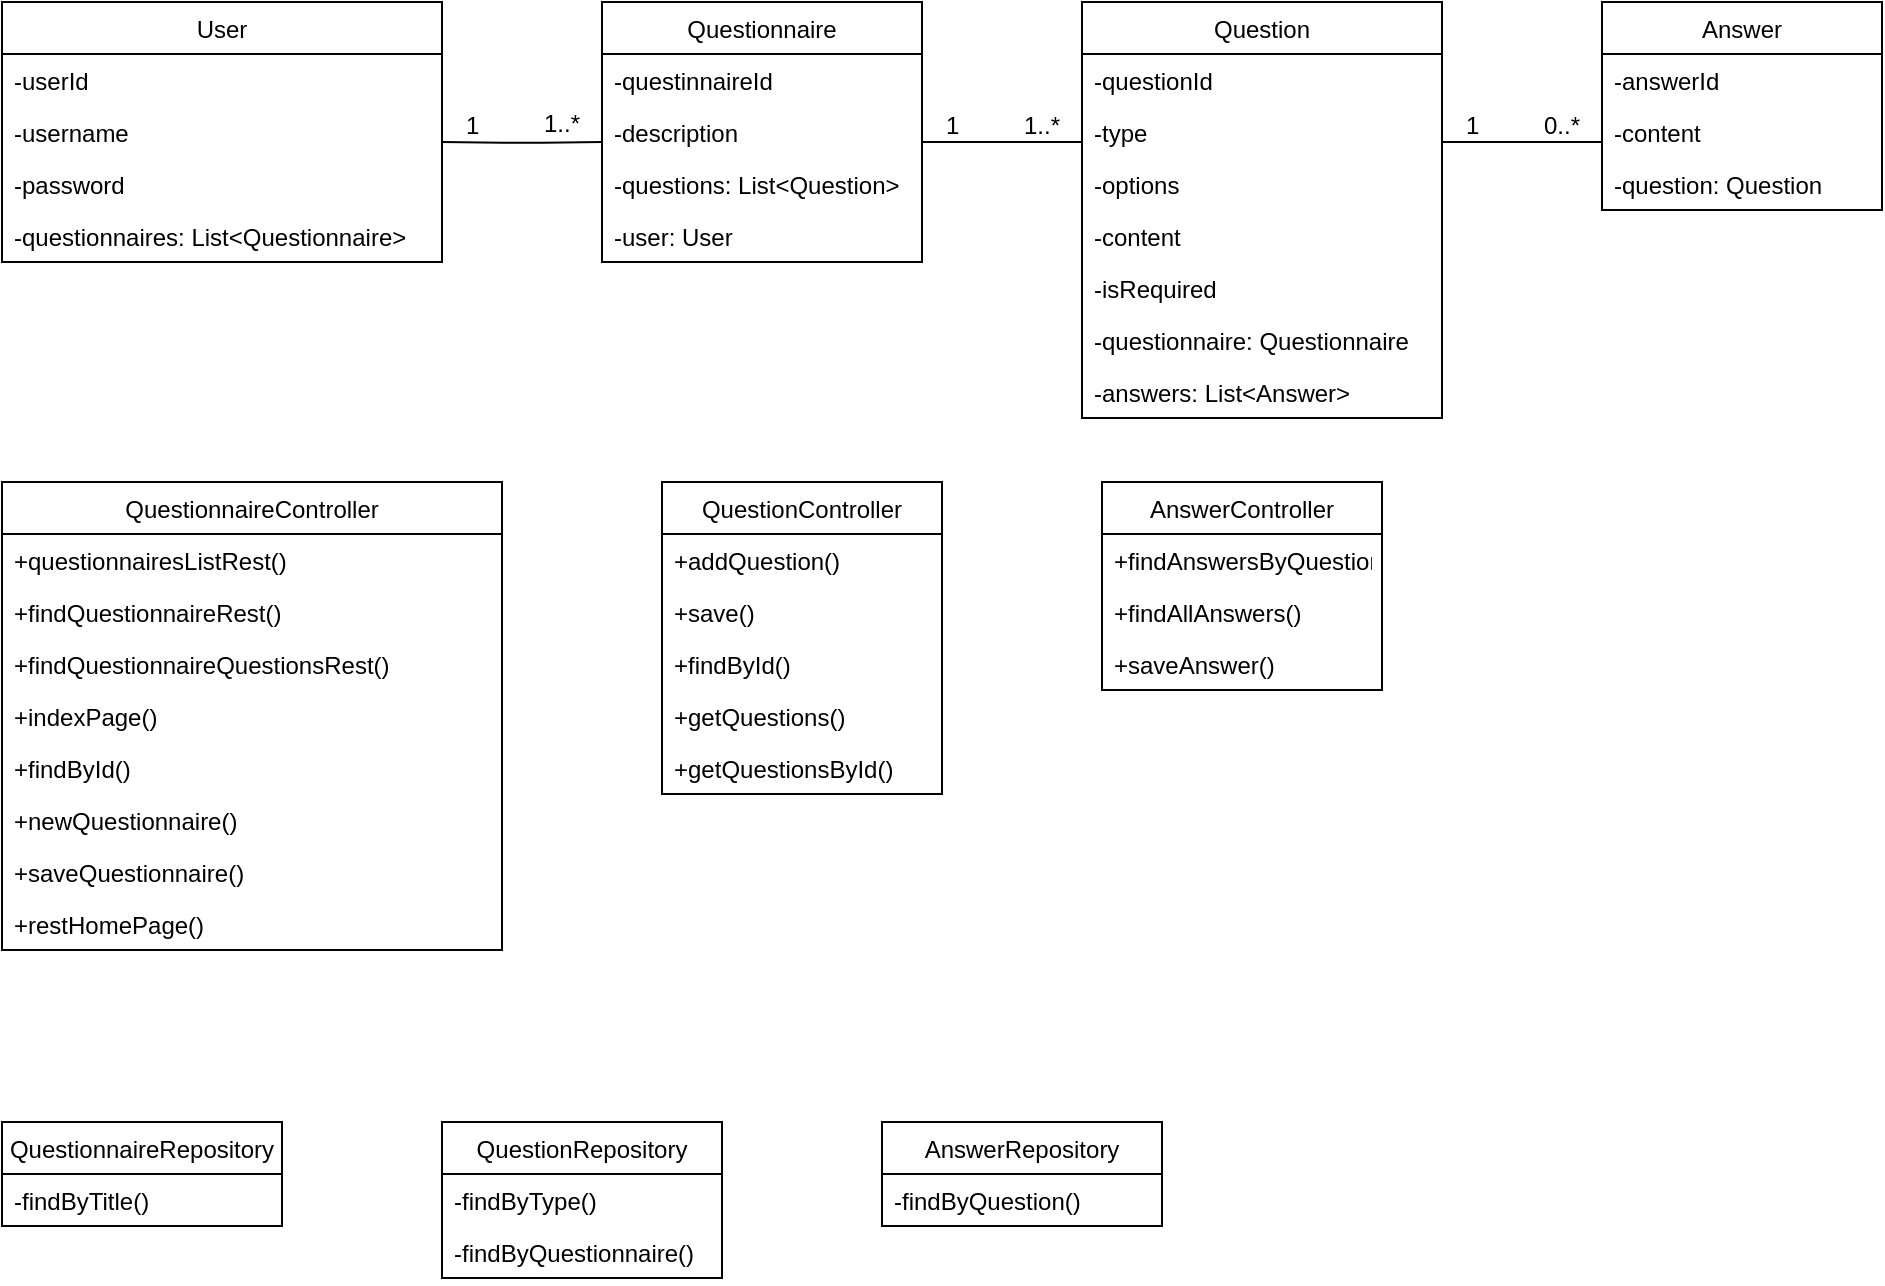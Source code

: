 <mxfile version="13.0.3" type="device"><diagram id="slWQvlrXNHQrbF5iOG3t" name="Page-1"><mxGraphModel dx="1249" dy="850" grid="1" gridSize="10" guides="1" tooltips="1" connect="1" arrows="1" fold="1" page="1" pageScale="1" pageWidth="1169" pageHeight="827" math="0" shadow="0"><root><mxCell id="0"/><mxCell id="1" parent="0"/><mxCell id="EDBI-Jvl9EPdemdqw7h8-5" value="Questionnaire" style="swimlane;fontStyle=0;childLayout=stackLayout;horizontal=1;startSize=26;fillColor=none;horizontalStack=0;resizeParent=1;resizeParentMax=0;resizeLast=0;collapsible=1;marginBottom=0;" parent="1" vertex="1"><mxGeometry x="320" y="40" width="160" height="130" as="geometry"/></mxCell><mxCell id="EDBI-Jvl9EPdemdqw7h8-6" value="-questinnaireId" style="text;strokeColor=none;fillColor=none;align=left;verticalAlign=top;spacingLeft=4;spacingRight=4;overflow=hidden;rotatable=0;points=[[0,0.5],[1,0.5]];portConstraint=eastwest;" parent="EDBI-Jvl9EPdemdqw7h8-5" vertex="1"><mxGeometry y="26" width="160" height="26" as="geometry"/></mxCell><mxCell id="EDBI-Jvl9EPdemdqw7h8-7" value="-description" style="text;strokeColor=none;fillColor=none;align=left;verticalAlign=top;spacingLeft=4;spacingRight=4;overflow=hidden;rotatable=0;points=[[0,0.5],[1,0.5]];portConstraint=eastwest;" parent="EDBI-Jvl9EPdemdqw7h8-5" vertex="1"><mxGeometry y="52" width="160" height="26" as="geometry"/></mxCell><mxCell id="EDBI-Jvl9EPdemdqw7h8-8" value="-questions: List&lt;Question&gt;" style="text;strokeColor=none;fillColor=none;align=left;verticalAlign=top;spacingLeft=4;spacingRight=4;overflow=hidden;rotatable=0;points=[[0,0.5],[1,0.5]];portConstraint=eastwest;" parent="EDBI-Jvl9EPdemdqw7h8-5" vertex="1"><mxGeometry y="78" width="160" height="26" as="geometry"/></mxCell><mxCell id="EDBI-Jvl9EPdemdqw7h8-10" value="-user: User" style="text;strokeColor=none;fillColor=none;align=left;verticalAlign=top;spacingLeft=4;spacingRight=4;overflow=hidden;rotatable=0;points=[[0,0.5],[1,0.5]];portConstraint=eastwest;" parent="EDBI-Jvl9EPdemdqw7h8-5" vertex="1"><mxGeometry y="104" width="160" height="26" as="geometry"/></mxCell><mxCell id="EDBI-Jvl9EPdemdqw7h8-1" value="User" style="swimlane;fontStyle=0;childLayout=stackLayout;horizontal=1;startSize=26;fillColor=none;horizontalStack=0;resizeParent=1;resizeParentMax=0;resizeLast=0;collapsible=1;marginBottom=0;" parent="1" vertex="1"><mxGeometry x="20" y="40" width="220" height="130" as="geometry"/></mxCell><mxCell id="EDBI-Jvl9EPdemdqw7h8-2" value="-userId" style="text;strokeColor=none;fillColor=none;align=left;verticalAlign=top;spacingLeft=4;spacingRight=4;overflow=hidden;rotatable=0;points=[[0,0.5],[1,0.5]];portConstraint=eastwest;" parent="EDBI-Jvl9EPdemdqw7h8-1" vertex="1"><mxGeometry y="26" width="220" height="26" as="geometry"/></mxCell><mxCell id="EDBI-Jvl9EPdemdqw7h8-3" value="-username" style="text;strokeColor=none;fillColor=none;align=left;verticalAlign=top;spacingLeft=4;spacingRight=4;overflow=hidden;rotatable=0;points=[[0,0.5],[1,0.5]];portConstraint=eastwest;" parent="EDBI-Jvl9EPdemdqw7h8-1" vertex="1"><mxGeometry y="52" width="220" height="26" as="geometry"/></mxCell><mxCell id="EDBI-Jvl9EPdemdqw7h8-4" value="-password" style="text;strokeColor=none;fillColor=none;align=left;verticalAlign=top;spacingLeft=4;spacingRight=4;overflow=hidden;rotatable=0;points=[[0,0.5],[1,0.5]];portConstraint=eastwest;" parent="EDBI-Jvl9EPdemdqw7h8-1" vertex="1"><mxGeometry y="78" width="220" height="26" as="geometry"/></mxCell><mxCell id="izktMNeSEVcG2iFTmj3F-2" value="-questionnaires: List&lt;Questionnaire&gt;" style="text;strokeColor=none;fillColor=none;align=left;verticalAlign=top;spacingLeft=4;spacingRight=4;overflow=hidden;rotatable=0;points=[[0,0.5],[1,0.5]];portConstraint=eastwest;" parent="EDBI-Jvl9EPdemdqw7h8-1" vertex="1"><mxGeometry y="104" width="220" height="26" as="geometry"/></mxCell><mxCell id="EDBI-Jvl9EPdemdqw7h8-11" value="Question" style="swimlane;fontStyle=0;childLayout=stackLayout;horizontal=1;startSize=26;fillColor=none;horizontalStack=0;resizeParent=1;resizeParentMax=0;resizeLast=0;collapsible=1;marginBottom=0;" parent="1" vertex="1"><mxGeometry x="560" y="40" width="180" height="208" as="geometry"/></mxCell><mxCell id="EDBI-Jvl9EPdemdqw7h8-12" value="-questionId" style="text;strokeColor=none;fillColor=none;align=left;verticalAlign=top;spacingLeft=4;spacingRight=4;overflow=hidden;rotatable=0;points=[[0,0.5],[1,0.5]];portConstraint=eastwest;" parent="EDBI-Jvl9EPdemdqw7h8-11" vertex="1"><mxGeometry y="26" width="180" height="26" as="geometry"/></mxCell><mxCell id="EDBI-Jvl9EPdemdqw7h8-13" value="-type" style="text;strokeColor=none;fillColor=none;align=left;verticalAlign=top;spacingLeft=4;spacingRight=4;overflow=hidden;rotatable=0;points=[[0,0.5],[1,0.5]];portConstraint=eastwest;" parent="EDBI-Jvl9EPdemdqw7h8-11" vertex="1"><mxGeometry y="52" width="180" height="26" as="geometry"/></mxCell><mxCell id="L1quUmoQVuSnRzNk8C4F-1" value="-options" style="text;strokeColor=none;fillColor=none;align=left;verticalAlign=top;spacingLeft=4;spacingRight=4;overflow=hidden;rotatable=0;points=[[0,0.5],[1,0.5]];portConstraint=eastwest;" vertex="1" parent="EDBI-Jvl9EPdemdqw7h8-11"><mxGeometry y="78" width="180" height="26" as="geometry"/></mxCell><mxCell id="EDBI-Jvl9EPdemdqw7h8-14" value="-content" style="text;strokeColor=none;fillColor=none;align=left;verticalAlign=top;spacingLeft=4;spacingRight=4;overflow=hidden;rotatable=0;points=[[0,0.5],[1,0.5]];portConstraint=eastwest;" parent="EDBI-Jvl9EPdemdqw7h8-11" vertex="1"><mxGeometry y="104" width="180" height="26" as="geometry"/></mxCell><mxCell id="EDBI-Jvl9EPdemdqw7h8-15" value="-isRequired" style="text;strokeColor=none;fillColor=none;align=left;verticalAlign=top;spacingLeft=4;spacingRight=4;overflow=hidden;rotatable=0;points=[[0,0.5],[1,0.5]];portConstraint=eastwest;" parent="EDBI-Jvl9EPdemdqw7h8-11" vertex="1"><mxGeometry y="130" width="180" height="26" as="geometry"/></mxCell><mxCell id="EDBI-Jvl9EPdemdqw7h8-16" value="-questionnaire: Questionnaire" style="text;strokeColor=none;fillColor=none;align=left;verticalAlign=top;spacingLeft=4;spacingRight=4;overflow=hidden;rotatable=0;points=[[0,0.5],[1,0.5]];portConstraint=eastwest;" parent="EDBI-Jvl9EPdemdqw7h8-11" vertex="1"><mxGeometry y="156" width="180" height="26" as="geometry"/></mxCell><mxCell id="izktMNeSEVcG2iFTmj3F-3" value="-answers: List&lt;Answer&gt;" style="text;strokeColor=none;fillColor=none;align=left;verticalAlign=top;spacingLeft=4;spacingRight=4;overflow=hidden;rotatable=0;points=[[0,0.5],[1,0.5]];portConstraint=eastwest;" parent="EDBI-Jvl9EPdemdqw7h8-11" vertex="1"><mxGeometry y="182" width="180" height="26" as="geometry"/></mxCell><mxCell id="EDBI-Jvl9EPdemdqw7h8-17" value="Answer" style="swimlane;fontStyle=0;childLayout=stackLayout;horizontal=1;startSize=26;fillColor=none;horizontalStack=0;resizeParent=1;resizeParentMax=0;resizeLast=0;collapsible=1;marginBottom=0;" parent="1" vertex="1"><mxGeometry x="820" y="40" width="140" height="104" as="geometry"/></mxCell><mxCell id="EDBI-Jvl9EPdemdqw7h8-18" value="-answerId" style="text;strokeColor=none;fillColor=none;align=left;verticalAlign=top;spacingLeft=4;spacingRight=4;overflow=hidden;rotatable=0;points=[[0,0.5],[1,0.5]];portConstraint=eastwest;" parent="EDBI-Jvl9EPdemdqw7h8-17" vertex="1"><mxGeometry y="26" width="140" height="26" as="geometry"/></mxCell><mxCell id="EDBI-Jvl9EPdemdqw7h8-19" value="-content" style="text;strokeColor=none;fillColor=none;align=left;verticalAlign=top;spacingLeft=4;spacingRight=4;overflow=hidden;rotatable=0;points=[[0,0.5],[1,0.5]];portConstraint=eastwest;" parent="EDBI-Jvl9EPdemdqw7h8-17" vertex="1"><mxGeometry y="52" width="140" height="26" as="geometry"/></mxCell><mxCell id="EDBI-Jvl9EPdemdqw7h8-20" value="-question: Question" style="text;strokeColor=none;fillColor=none;align=left;verticalAlign=top;spacingLeft=4;spacingRight=4;overflow=hidden;rotatable=0;points=[[0,0.5],[1,0.5]];portConstraint=eastwest;" parent="EDBI-Jvl9EPdemdqw7h8-17" vertex="1"><mxGeometry y="78" width="140" height="26" as="geometry"/></mxCell><mxCell id="izktMNeSEVcG2iFTmj3F-12" value="" style="endArrow=none;html=1;edgeStyle=orthogonalEdgeStyle;entryX=0;entryY=0.692;entryDx=0;entryDy=0;entryPerimeter=0;" parent="1" target="EDBI-Jvl9EPdemdqw7h8-7" edge="1"><mxGeometry relative="1" as="geometry"><mxPoint x="240" y="110" as="sourcePoint"/><mxPoint x="310" y="110" as="targetPoint"/></mxGeometry></mxCell><mxCell id="izktMNeSEVcG2iFTmj3F-13" value="&lt;font style=&quot;font-size: 12px&quot;&gt;1&lt;/font&gt;" style="resizable=0;html=1;align=left;verticalAlign=bottom;labelBackgroundColor=#ffffff;fontSize=10;" parent="izktMNeSEVcG2iFTmj3F-12" connectable="0" vertex="1"><mxGeometry x="-1" relative="1" as="geometry"><mxPoint x="10" as="offset"/></mxGeometry></mxCell><mxCell id="izktMNeSEVcG2iFTmj3F-14" value="&lt;font style=&quot;font-size: 12px&quot;&gt;1..*&lt;/font&gt;" style="resizable=0;html=1;align=right;verticalAlign=bottom;labelBackgroundColor=#ffffff;fontSize=10;" parent="izktMNeSEVcG2iFTmj3F-12" connectable="0" vertex="1"><mxGeometry x="1" relative="1" as="geometry"><mxPoint x="-10" as="offset"/></mxGeometry></mxCell><mxCell id="izktMNeSEVcG2iFTmj3F-15" value="" style="endArrow=none;html=1;edgeStyle=orthogonalEdgeStyle;entryX=0;entryY=0.692;entryDx=0;entryDy=0;entryPerimeter=0;" parent="1" edge="1"><mxGeometry relative="1" as="geometry"><mxPoint x="480" y="110.01" as="sourcePoint"/><mxPoint x="560" y="110.002" as="targetPoint"/></mxGeometry></mxCell><mxCell id="izktMNeSEVcG2iFTmj3F-16" value="&lt;font style=&quot;font-size: 12px&quot;&gt;1&lt;/font&gt;" style="resizable=0;html=1;align=left;verticalAlign=bottom;labelBackgroundColor=#ffffff;fontSize=10;" parent="izktMNeSEVcG2iFTmj3F-15" connectable="0" vertex="1"><mxGeometry x="-1" relative="1" as="geometry"><mxPoint x="10" as="offset"/></mxGeometry></mxCell><mxCell id="izktMNeSEVcG2iFTmj3F-17" value="&lt;font style=&quot;font-size: 12px&quot;&gt;1..*&lt;/font&gt;" style="resizable=0;html=1;align=right;verticalAlign=bottom;labelBackgroundColor=#ffffff;fontSize=10;" parent="izktMNeSEVcG2iFTmj3F-15" connectable="0" vertex="1"><mxGeometry x="1" relative="1" as="geometry"><mxPoint x="-10" as="offset"/></mxGeometry></mxCell><mxCell id="izktMNeSEVcG2iFTmj3F-19" value="" style="endArrow=none;html=1;edgeStyle=orthogonalEdgeStyle;entryX=0;entryY=0.692;entryDx=0;entryDy=0;entryPerimeter=0;" parent="1" edge="1"><mxGeometry relative="1" as="geometry"><mxPoint x="740" y="110.01" as="sourcePoint"/><mxPoint x="820" y="110.002" as="targetPoint"/></mxGeometry></mxCell><mxCell id="izktMNeSEVcG2iFTmj3F-20" value="&lt;font style=&quot;font-size: 12px&quot;&gt;1&lt;/font&gt;" style="resizable=0;html=1;align=left;verticalAlign=bottom;labelBackgroundColor=#ffffff;fontSize=10;" parent="izktMNeSEVcG2iFTmj3F-19" connectable="0" vertex="1"><mxGeometry x="-1" relative="1" as="geometry"><mxPoint x="10" as="offset"/></mxGeometry></mxCell><mxCell id="izktMNeSEVcG2iFTmj3F-21" value="&lt;font style=&quot;font-size: 12px&quot;&gt;0..*&lt;/font&gt;" style="resizable=0;html=1;align=right;verticalAlign=bottom;labelBackgroundColor=#ffffff;fontSize=10;" parent="izktMNeSEVcG2iFTmj3F-19" connectable="0" vertex="1"><mxGeometry x="1" relative="1" as="geometry"><mxPoint x="-10" as="offset"/></mxGeometry></mxCell><mxCell id="EDBI-Jvl9EPdemdqw7h8-21" value="QuestionnaireController" style="swimlane;fontStyle=0;childLayout=stackLayout;horizontal=1;startSize=26;fillColor=none;horizontalStack=0;resizeParent=1;resizeParentMax=0;resizeLast=0;collapsible=1;marginBottom=0;" parent="1" vertex="1"><mxGeometry x="20" y="280" width="250" height="234" as="geometry"/></mxCell><mxCell id="EDBI-Jvl9EPdemdqw7h8-22" value="+questionnairesListRest()" style="text;strokeColor=none;fillColor=none;align=left;verticalAlign=top;spacingLeft=4;spacingRight=4;overflow=hidden;rotatable=0;points=[[0,0.5],[1,0.5]];portConstraint=eastwest;" parent="EDBI-Jvl9EPdemdqw7h8-21" vertex="1"><mxGeometry y="26" width="250" height="26" as="geometry"/></mxCell><mxCell id="EDBI-Jvl9EPdemdqw7h8-23" value="+findQuestionnaireRest()" style="text;strokeColor=none;fillColor=none;align=left;verticalAlign=top;spacingLeft=4;spacingRight=4;overflow=hidden;rotatable=0;points=[[0,0.5],[1,0.5]];portConstraint=eastwest;" parent="EDBI-Jvl9EPdemdqw7h8-21" vertex="1"><mxGeometry y="52" width="250" height="26" as="geometry"/></mxCell><mxCell id="EDBI-Jvl9EPdemdqw7h8-24" value="+findQuestionnaireQuestionsRest()" style="text;strokeColor=none;fillColor=none;align=left;verticalAlign=top;spacingLeft=4;spacingRight=4;overflow=hidden;rotatable=0;points=[[0,0.5],[1,0.5]];portConstraint=eastwest;" parent="EDBI-Jvl9EPdemdqw7h8-21" vertex="1"><mxGeometry y="78" width="250" height="26" as="geometry"/></mxCell><mxCell id="EDBI-Jvl9EPdemdqw7h8-25" value="+indexPage()" style="text;strokeColor=none;fillColor=none;align=left;verticalAlign=top;spacingLeft=4;spacingRight=4;overflow=hidden;rotatable=0;points=[[0,0.5],[1,0.5]];portConstraint=eastwest;" parent="EDBI-Jvl9EPdemdqw7h8-21" vertex="1"><mxGeometry y="104" width="250" height="26" as="geometry"/></mxCell><mxCell id="EDBI-Jvl9EPdemdqw7h8-27" value="+findById()" style="text;strokeColor=none;fillColor=none;align=left;verticalAlign=top;spacingLeft=4;spacingRight=4;overflow=hidden;rotatable=0;points=[[0,0.5],[1,0.5]];portConstraint=eastwest;" parent="EDBI-Jvl9EPdemdqw7h8-21" vertex="1"><mxGeometry y="130" width="250" height="26" as="geometry"/></mxCell><mxCell id="EDBI-Jvl9EPdemdqw7h8-26" value="+newQuestionnaire()" style="text;strokeColor=none;fillColor=none;align=left;verticalAlign=top;spacingLeft=4;spacingRight=4;overflow=hidden;rotatable=0;points=[[0,0.5],[1,0.5]];portConstraint=eastwest;" parent="EDBI-Jvl9EPdemdqw7h8-21" vertex="1"><mxGeometry y="156" width="250" height="26" as="geometry"/></mxCell><mxCell id="EDBI-Jvl9EPdemdqw7h8-30" value="+saveQuestionnaire()" style="text;strokeColor=none;fillColor=none;align=left;verticalAlign=top;spacingLeft=4;spacingRight=4;overflow=hidden;rotatable=0;points=[[0,0.5],[1,0.5]];portConstraint=eastwest;" parent="EDBI-Jvl9EPdemdqw7h8-21" vertex="1"><mxGeometry y="182" width="250" height="26" as="geometry"/></mxCell><mxCell id="EDBI-Jvl9EPdemdqw7h8-29" value="+restHomePage()" style="text;strokeColor=none;fillColor=none;align=left;verticalAlign=top;spacingLeft=4;spacingRight=4;overflow=hidden;rotatable=0;points=[[0,0.5],[1,0.5]];portConstraint=eastwest;" parent="EDBI-Jvl9EPdemdqw7h8-21" vertex="1"><mxGeometry y="208" width="250" height="26" as="geometry"/></mxCell><mxCell id="EDBI-Jvl9EPdemdqw7h8-31" value="QuestionController" style="swimlane;fontStyle=0;childLayout=stackLayout;horizontal=1;startSize=26;fillColor=none;horizontalStack=0;resizeParent=1;resizeParentMax=0;resizeLast=0;collapsible=1;marginBottom=0;" parent="1" vertex="1"><mxGeometry x="350" y="280" width="140" height="156" as="geometry"/></mxCell><mxCell id="EDBI-Jvl9EPdemdqw7h8-32" value="+addQuestion()" style="text;strokeColor=none;fillColor=none;align=left;verticalAlign=top;spacingLeft=4;spacingRight=4;overflow=hidden;rotatable=0;points=[[0,0.5],[1,0.5]];portConstraint=eastwest;" parent="EDBI-Jvl9EPdemdqw7h8-31" vertex="1"><mxGeometry y="26" width="140" height="26" as="geometry"/></mxCell><mxCell id="EDBI-Jvl9EPdemdqw7h8-33" value="+save()" style="text;strokeColor=none;fillColor=none;align=left;verticalAlign=top;spacingLeft=4;spacingRight=4;overflow=hidden;rotatable=0;points=[[0,0.5],[1,0.5]];portConstraint=eastwest;" parent="EDBI-Jvl9EPdemdqw7h8-31" vertex="1"><mxGeometry y="52" width="140" height="26" as="geometry"/></mxCell><mxCell id="EDBI-Jvl9EPdemdqw7h8-34" value="+findById()" style="text;strokeColor=none;fillColor=none;align=left;verticalAlign=top;spacingLeft=4;spacingRight=4;overflow=hidden;rotatable=0;points=[[0,0.5],[1,0.5]];portConstraint=eastwest;" parent="EDBI-Jvl9EPdemdqw7h8-31" vertex="1"><mxGeometry y="78" width="140" height="26" as="geometry"/></mxCell><mxCell id="EDBI-Jvl9EPdemdqw7h8-39" value="+getQuestions()" style="text;strokeColor=none;fillColor=none;align=left;verticalAlign=top;spacingLeft=4;spacingRight=4;overflow=hidden;rotatable=0;points=[[0,0.5],[1,0.5]];portConstraint=eastwest;" parent="EDBI-Jvl9EPdemdqw7h8-31" vertex="1"><mxGeometry y="104" width="140" height="26" as="geometry"/></mxCell><mxCell id="EDBI-Jvl9EPdemdqw7h8-40" value="+getQuestionsById()" style="text;strokeColor=none;fillColor=none;align=left;verticalAlign=top;spacingLeft=4;spacingRight=4;overflow=hidden;rotatable=0;points=[[0,0.5],[1,0.5]];portConstraint=eastwest;" parent="EDBI-Jvl9EPdemdqw7h8-31" vertex="1"><mxGeometry y="130" width="140" height="26" as="geometry"/></mxCell><mxCell id="EDBI-Jvl9EPdemdqw7h8-35" value="AnswerController" style="swimlane;fontStyle=0;childLayout=stackLayout;horizontal=1;startSize=26;fillColor=none;horizontalStack=0;resizeParent=1;resizeParentMax=0;resizeLast=0;collapsible=1;marginBottom=0;" parent="1" vertex="1"><mxGeometry x="570" y="280" width="140" height="104" as="geometry"/></mxCell><mxCell id="EDBI-Jvl9EPdemdqw7h8-36" value="+findAnswersByQuestion()" style="text;strokeColor=none;fillColor=none;align=left;verticalAlign=top;spacingLeft=4;spacingRight=4;overflow=hidden;rotatable=0;points=[[0,0.5],[1,0.5]];portConstraint=eastwest;" parent="EDBI-Jvl9EPdemdqw7h8-35" vertex="1"><mxGeometry y="26" width="140" height="26" as="geometry"/></mxCell><mxCell id="EDBI-Jvl9EPdemdqw7h8-37" value="+findAllAnswers()" style="text;strokeColor=none;fillColor=none;align=left;verticalAlign=top;spacingLeft=4;spacingRight=4;overflow=hidden;rotatable=0;points=[[0,0.5],[1,0.5]];portConstraint=eastwest;" parent="EDBI-Jvl9EPdemdqw7h8-35" vertex="1"><mxGeometry y="52" width="140" height="26" as="geometry"/></mxCell><mxCell id="EDBI-Jvl9EPdemdqw7h8-38" value="+saveAnswer()" style="text;strokeColor=none;fillColor=none;align=left;verticalAlign=top;spacingLeft=4;spacingRight=4;overflow=hidden;rotatable=0;points=[[0,0.5],[1,0.5]];portConstraint=eastwest;" parent="EDBI-Jvl9EPdemdqw7h8-35" vertex="1"><mxGeometry y="78" width="140" height="26" as="geometry"/></mxCell><mxCell id="izktMNeSEVcG2iFTmj3F-29" value="QuestionnaireRepository" style="swimlane;fontStyle=0;childLayout=stackLayout;horizontal=1;startSize=26;fillColor=none;horizontalStack=0;resizeParent=1;resizeParentMax=0;resizeLast=0;collapsible=1;marginBottom=0;" parent="1" vertex="1"><mxGeometry x="20" y="600" width="140" height="52" as="geometry"/></mxCell><mxCell id="izktMNeSEVcG2iFTmj3F-30" value="-findByTitle()" style="text;strokeColor=none;fillColor=none;align=left;verticalAlign=top;spacingLeft=4;spacingRight=4;overflow=hidden;rotatable=0;points=[[0,0.5],[1,0.5]];portConstraint=eastwest;" parent="izktMNeSEVcG2iFTmj3F-29" vertex="1"><mxGeometry y="26" width="140" height="26" as="geometry"/></mxCell><mxCell id="izktMNeSEVcG2iFTmj3F-27" value="QuestionRepository" style="swimlane;fontStyle=0;childLayout=stackLayout;horizontal=1;startSize=26;fillColor=none;horizontalStack=0;resizeParent=1;resizeParentMax=0;resizeLast=0;collapsible=1;marginBottom=0;" parent="1" vertex="1"><mxGeometry x="240" y="600" width="140" height="78" as="geometry"/></mxCell><mxCell id="izktMNeSEVcG2iFTmj3F-28" value="-findByType()" style="text;strokeColor=none;fillColor=none;align=left;verticalAlign=top;spacingLeft=4;spacingRight=4;overflow=hidden;rotatable=0;points=[[0,0.5],[1,0.5]];portConstraint=eastwest;" parent="izktMNeSEVcG2iFTmj3F-27" vertex="1"><mxGeometry y="26" width="140" height="26" as="geometry"/></mxCell><mxCell id="izktMNeSEVcG2iFTmj3F-31" value="-findByQuestionnaire()" style="text;strokeColor=none;fillColor=none;align=left;verticalAlign=top;spacingLeft=4;spacingRight=4;overflow=hidden;rotatable=0;points=[[0,0.5],[1,0.5]];portConstraint=eastwest;" parent="izktMNeSEVcG2iFTmj3F-27" vertex="1"><mxGeometry y="52" width="140" height="26" as="geometry"/></mxCell><mxCell id="izktMNeSEVcG2iFTmj3F-23" value="AnswerRepository" style="swimlane;fontStyle=0;childLayout=stackLayout;horizontal=1;startSize=26;fillColor=none;horizontalStack=0;resizeParent=1;resizeParentMax=0;resizeLast=0;collapsible=1;marginBottom=0;" parent="1" vertex="1"><mxGeometry x="460" y="600" width="140" height="52" as="geometry"/></mxCell><mxCell id="izktMNeSEVcG2iFTmj3F-24" value="-findByQuestion()" style="text;strokeColor=none;fillColor=none;align=left;verticalAlign=top;spacingLeft=4;spacingRight=4;overflow=hidden;rotatable=0;points=[[0,0.5],[1,0.5]];portConstraint=eastwest;" parent="izktMNeSEVcG2iFTmj3F-23" vertex="1"><mxGeometry y="26" width="140" height="26" as="geometry"/></mxCell></root></mxGraphModel></diagram></mxfile>